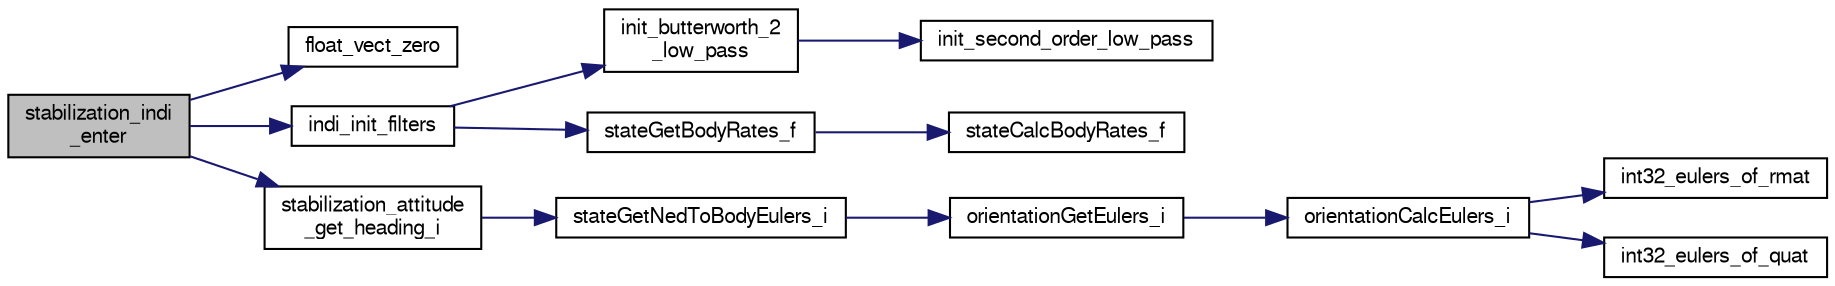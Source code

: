 digraph "stabilization_indi_enter"
{
  edge [fontname="FreeSans",fontsize="10",labelfontname="FreeSans",labelfontsize="10"];
  node [fontname="FreeSans",fontsize="10",shape=record];
  rankdir="LR";
  Node1 [label="stabilization_indi\l_enter",height=0.2,width=0.4,color="black", fillcolor="grey75", style="filled", fontcolor="black"];
  Node1 -> Node2 [color="midnightblue",fontsize="10",style="solid",fontname="FreeSans"];
  Node2 [label="float_vect_zero",height=0.2,width=0.4,color="black", fillcolor="white", style="filled",URL="$group__math__algebra__float.html#ga132a789820c2d2610906e87120af9d18",tooltip="a = 0 "];
  Node1 -> Node3 [color="midnightblue",fontsize="10",style="solid",fontname="FreeSans"];
  Node3 [label="indi_init_filters",height=0.2,width=0.4,color="black", fillcolor="white", style="filled",URL="$stabilization__indi__simple_8c.html#af24d268c1d84323103fb53b25edae209"];
  Node3 -> Node4 [color="midnightblue",fontsize="10",style="solid",fontname="FreeSans"];
  Node4 [label="init_butterworth_2\l_low_pass",height=0.2,width=0.4,color="black", fillcolor="white", style="filled",URL="$low__pass__filter_8h.html#a7745ad78cfe5224f6d9ebef0950d0610",tooltip="Init a second order Butterworth filter. "];
  Node4 -> Node5 [color="midnightblue",fontsize="10",style="solid",fontname="FreeSans"];
  Node5 [label="init_second_order_low_pass",height=0.2,width=0.4,color="black", fillcolor="white", style="filled",URL="$low__pass__filter_8h.html#a96c76dd5aaa4bc076a2ffc6fc7f1ae37",tooltip="Init second order low pass filter. "];
  Node3 -> Node6 [color="midnightblue",fontsize="10",style="solid",fontname="FreeSans"];
  Node6 [label="stateGetBodyRates_f",height=0.2,width=0.4,color="black", fillcolor="white", style="filled",URL="$group__state__rate.html#ga086f10e8804f8e95ace9a2b1cd26a66c",tooltip="Get vehicle body angular rate (float). "];
  Node6 -> Node7 [color="midnightblue",fontsize="10",style="solid",fontname="FreeSans"];
  Node7 [label="stateCalcBodyRates_f",height=0.2,width=0.4,color="black", fillcolor="white", style="filled",URL="$group__state__rate.html#ga52294469408c263566a43c4c903cb3ca"];
  Node1 -> Node8 [color="midnightblue",fontsize="10",style="solid",fontname="FreeSans"];
  Node8 [label="stabilization_attitude\l_get_heading_i",height=0.2,width=0.4,color="black", fillcolor="white", style="filled",URL="$stabilization__attitude__rc__setpoint_8c.html#a1270210b635f040b5bdd7d974f29c71f"];
  Node8 -> Node9 [color="midnightblue",fontsize="10",style="solid",fontname="FreeSans"];
  Node9 [label="stateGetNedToBodyEulers_i",height=0.2,width=0.4,color="black", fillcolor="white", style="filled",URL="$group__state__attitude.html#ga5ae8778366c1fad669189cb2def40792",tooltip="Get vehicle body attitude euler angles (int). "];
  Node9 -> Node10 [color="midnightblue",fontsize="10",style="solid",fontname="FreeSans"];
  Node10 [label="orientationGetEulers_i",height=0.2,width=0.4,color="black", fillcolor="white", style="filled",URL="$group__math__orientation__representation.html#gae05f220bbbdaafcbe11bc2d1fb622f39",tooltip="Get vehicle body attitude euler angles (int). "];
  Node10 -> Node11 [color="midnightblue",fontsize="10",style="solid",fontname="FreeSans"];
  Node11 [label="orientationCalcEulers_i",height=0.2,width=0.4,color="black", fillcolor="white", style="filled",URL="$group__math__orientation__representation.html#gaa07c68d2ea52188413c8c90ce48b73c8"];
  Node11 -> Node12 [color="midnightblue",fontsize="10",style="solid",fontname="FreeSans"];
  Node12 [label="int32_eulers_of_rmat",height=0.2,width=0.4,color="black", fillcolor="white", style="filled",URL="$group__math__algebra__int.html#gaf2f61a27841c68cefbd27a8614fcd90e"];
  Node11 -> Node13 [color="midnightblue",fontsize="10",style="solid",fontname="FreeSans"];
  Node13 [label="int32_eulers_of_quat",height=0.2,width=0.4,color="black", fillcolor="white", style="filled",URL="$group__math__algebra__int.html#ga02ccc32cb7b533e0c7cf18140fb7104e"];
}

